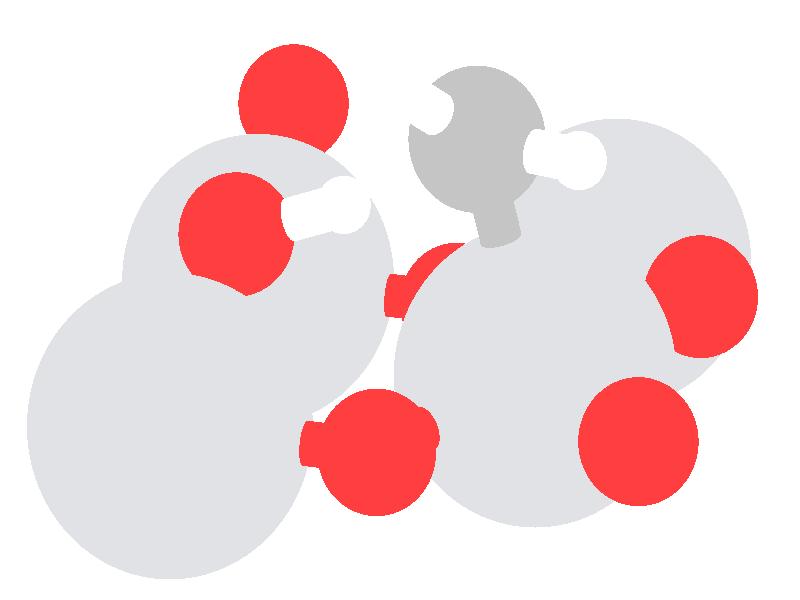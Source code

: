 #include "colors.inc"
#include "finish.inc"

global_settings {assumed_gamma 1 max_trace_level 6}
background {color White}
camera {perspective
  right -7.45*x up 5.21*y
  direction 50.00*z
  location <0,0,50.00> look_at <0,0,0>}
light_source {<  2.00,   3.00,  40.00> color White
  area_light <0.70, 0, 0>, <0, 0.70, 0>, 3, 3
  adaptive 1 jitter}

#declare simple = finish {phong 0.7}
#declare pale = finish {ambient .5 diffuse .85 roughness .001 specular 0.200 }
#declare intermediate = finish {ambient 0.3 diffuse 0.6 specular 0.10 roughness 0.04 }
#declare vmd = finish {ambient .0 diffuse .65 phong 0.1 phong_size 40. specular 0.500 }
#declare jmol = finish {ambient .2 diffuse .6 specular 1 roughness .001 metallic}
#declare ase2 = finish {ambient 0.05 brilliance 3 diffuse 0.6 metallic specular 0.70 roughness 0.04 reflection 0.15}
#declare ase3 = finish {ambient .15 brilliance 2 diffuse .6 metallic specular 1. roughness .001 reflection .0}
#declare glass = finish {ambient .05 diffuse .3 specular 1. roughness .001}
#declare glass2 = finish {ambient .0 diffuse .3 specular 1. reflection .25 roughness .001}
#declare Rcell = 0.100;
#declare Rbond = 0.200;

#macro atom(LOC, R, COL, TRANS, FIN)
  sphere{LOC, R texture{pigment{color COL transmit TRANS} finish{FIN}}}
#end
#macro constrain(LOC, R, COL, TRANS FIN)
union{torus{R, Rcell rotate 45*z texture{pigment{color COL transmit TRANS} finish{FIN}}}
      torus{R, Rcell rotate -45*z texture{pigment{color COL transmit TRANS} finish{FIN}}}
      translate LOC}
#end

atom(< -0.54,   0.85,  -1.45>, 0.26, rgb <1.00, 1.00, 1.00>, 0.0, ase3) // #0 
atom(<  1.68,   1.22,  -0.37>, 0.26, rgb <1.00, 1.00, 1.00>, 0.0, ase3) // #1 
atom(<  0.91,   2.22,  -1.63>, 0.26, rgb <1.00, 1.00, 1.00>, 0.0, ase3) // #2 
atom(<  0.05,   1.79,  -0.11>, 0.26, rgb <1.00, 1.00, 1.00>, 0.0, ase3) // #3 
atom(<  0.73,   1.42,  -0.90>, 0.65, rgb <0.56, 0.56, 0.56>, 0.0, ase3) // #4 
atom(<  0.56,  -0.03,  -3.36>, 0.56, rgb <1.00, 0.05, 0.05>, 0.0, ase3) // #5 
atom(< -0.22,  -1.34,  -0.63>, 0.56, rgb <1.00, 0.05, 0.05>, 0.0, ase3) // #6 
atom(<  2.94,   0.03,  -2.51>, 0.56, rgb <1.00, 0.05, 0.05>, 0.0, ase3) // #7 
atom(<  2.22,  -1.23,   0.00>, 0.56, rgb <1.00, 0.05, 0.05>, 0.0, ase3) // #8 
atom(< -1.08,   1.86,  -4.50>, 0.56, rgb <1.00, 0.05, 0.05>, 0.0, ase3) // #9 
atom(< -1.58,   0.59,  -1.87>, 0.56, rgb <1.00, 0.05, 0.05>, 0.0, ase3) // #10 
atom(<  2.19,   0.35,  -4.31>, 1.36, rgb <0.75, 0.76, 0.78>, 0.0, ase3) // #11 
atom(<  1.30,  -0.68,  -1.66>, 1.36, rgb <0.75, 0.76, 0.78>, 0.0, ase3) // #12 
atom(< -2.19,  -1.12,  -1.14>, 1.36, rgb <0.75, 0.76, 0.78>, 0.0, ase3) // #13 
atom(< -1.42,   0.19,  -3.78>, 1.36, rgb <0.75, 0.76, 0.78>, 0.0, ase3) // #14 
cylinder {<  0.73,   1.42,  -0.90>, <  1.20,   1.32,  -0.63>, Rbond texture{pigment {color rgb <0.56, 0.56, 0.56> transmit 0.0} finish{ase3}}}
cylinder {<  1.68,   1.22,  -0.37>, <  1.20,   1.32,  -0.63>, Rbond texture{pigment {color rgb <1.00, 1.00, 1.00> transmit 0.0} finish{ase3}}}
cylinder {<  0.73,   1.42,  -0.90>, <  0.82,   1.82,  -1.27>, Rbond texture{pigment {color rgb <0.56, 0.56, 0.56> transmit 0.0} finish{ase3}}}
cylinder {<  0.91,   2.22,  -1.63>, <  0.82,   1.82,  -1.27>, Rbond texture{pigment {color rgb <1.00, 1.00, 1.00> transmit 0.0} finish{ase3}}}
cylinder {<  0.73,   1.42,  -0.90>, <  0.39,   1.61,  -0.51>, Rbond texture{pigment {color rgb <0.56, 0.56, 0.56> transmit 0.0} finish{ase3}}}
cylinder {<  0.05,   1.79,  -0.11>, <  0.39,   1.61,  -0.51>, Rbond texture{pigment {color rgb <1.00, 1.00, 1.00> transmit 0.0} finish{ase3}}}
cylinder {< -1.58,   0.59,  -1.87>, < -1.06,   0.72,  -1.66>, Rbond texture{pigment {color rgb <1.00, 0.05, 0.05> transmit 0.0} finish{ase3}}}
cylinder {< -0.54,   0.85,  -1.45>, < -1.06,   0.72,  -1.66>, Rbond texture{pigment {color rgb <1.00, 1.00, 1.00> transmit 0.0} finish{ase3}}}
cylinder {<  2.19,   0.35,  -4.31>, <  1.37,   0.16,  -3.83>, Rbond texture{pigment {color rgb <0.75, 0.76, 0.78> transmit 0.0} finish{ase3}}}
cylinder {<  0.56,  -0.03,  -3.36>, <  1.37,   0.16,  -3.83>, Rbond texture{pigment {color rgb <1.00, 0.05, 0.05> transmit 0.0} finish{ase3}}}
cylinder {<  2.19,   0.35,  -4.31>, <  2.56,   0.19,  -3.41>, Rbond texture{pigment {color rgb <0.75, 0.76, 0.78> transmit 0.0} finish{ase3}}}
cylinder {<  2.94,   0.03,  -2.51>, <  2.56,   0.19,  -3.41>, Rbond texture{pigment {color rgb <1.00, 0.05, 0.05> transmit 0.0} finish{ase3}}}
cylinder {<  1.30,  -0.68,  -1.66>, <  1.01,   0.37,  -1.28>, Rbond texture{pigment {color rgb <0.75, 0.76, 0.78> transmit 0.0} finish{ase3}}}
cylinder {<  0.73,   1.42,  -0.90>, <  1.01,   0.37,  -1.28>, Rbond texture{pigment {color rgb <0.56, 0.56, 0.56> transmit 0.0} finish{ase3}}}
cylinder {<  1.30,  -0.68,  -1.66>, <  0.93,  -0.35,  -2.51>, Rbond texture{pigment {color rgb <0.75, 0.76, 0.78> transmit 0.0} finish{ase3}}}
cylinder {<  0.56,  -0.03,  -3.36>, <  0.93,  -0.35,  -2.51>, Rbond texture{pigment {color rgb <1.00, 0.05, 0.05> transmit 0.0} finish{ase3}}}
cylinder {<  1.30,  -0.68,  -1.66>, <  0.54,  -1.01,  -1.15>, Rbond texture{pigment {color rgb <0.75, 0.76, 0.78> transmit 0.0} finish{ase3}}}
cylinder {< -0.22,  -1.34,  -0.63>, <  0.54,  -1.01,  -1.15>, Rbond texture{pigment {color rgb <1.00, 0.05, 0.05> transmit 0.0} finish{ase3}}}
cylinder {<  1.30,  -0.68,  -1.66>, <  2.12,  -0.32,  -2.09>, Rbond texture{pigment {color rgb <0.75, 0.76, 0.78> transmit 0.0} finish{ase3}}}
cylinder {<  2.94,   0.03,  -2.51>, <  2.12,  -0.32,  -2.09>, Rbond texture{pigment {color rgb <1.00, 0.05, 0.05> transmit 0.0} finish{ase3}}}
cylinder {<  1.30,  -0.68,  -1.66>, <  1.76,  -0.96,  -0.83>, Rbond texture{pigment {color rgb <0.75, 0.76, 0.78> transmit 0.0} finish{ase3}}}
cylinder {<  2.22,  -1.23,   0.00>, <  1.76,  -0.96,  -0.83>, Rbond texture{pigment {color rgb <1.00, 0.05, 0.05> transmit 0.0} finish{ase3}}}
cylinder {< -2.19,  -1.12,  -1.14>, < -1.20,  -1.23,  -0.88>, Rbond texture{pigment {color rgb <0.75, 0.76, 0.78> transmit 0.0} finish{ase3}}}
cylinder {< -0.22,  -1.34,  -0.63>, < -1.20,  -1.23,  -0.88>, Rbond texture{pigment {color rgb <1.00, 0.05, 0.05> transmit 0.0} finish{ase3}}}
cylinder {< -2.19,  -1.12,  -1.14>, < -1.88,  -0.27,  -1.51>, Rbond texture{pigment {color rgb <0.75, 0.76, 0.78> transmit 0.0} finish{ase3}}}
cylinder {< -1.58,   0.59,  -1.87>, < -1.88,  -0.27,  -1.51>, Rbond texture{pigment {color rgb <1.00, 0.05, 0.05> transmit 0.0} finish{ase3}}}
cylinder {< -1.42,   0.19,  -3.78>, < -0.43,   0.08,  -3.57>, Rbond texture{pigment {color rgb <0.75, 0.76, 0.78> transmit 0.0} finish{ase3}}}
cylinder {<  0.56,  -0.03,  -3.36>, < -0.43,   0.08,  -3.57>, Rbond texture{pigment {color rgb <1.00, 0.05, 0.05> transmit 0.0} finish{ase3}}}
cylinder {< -1.42,   0.19,  -3.78>, < -1.25,   1.03,  -4.14>, Rbond texture{pigment {color rgb <0.75, 0.76, 0.78> transmit 0.0} finish{ase3}}}
cylinder {< -1.08,   1.86,  -4.50>, < -1.25,   1.03,  -4.14>, Rbond texture{pigment {color rgb <1.00, 0.05, 0.05> transmit 0.0} finish{ase3}}}
cylinder {< -1.42,   0.19,  -3.78>, < -1.50,   0.39,  -2.83>, Rbond texture{pigment {color rgb <0.75, 0.76, 0.78> transmit 0.0} finish{ase3}}}
cylinder {< -1.58,   0.59,  -1.87>, < -1.50,   0.39,  -2.83>, Rbond texture{pigment {color rgb <1.00, 0.05, 0.05> transmit 0.0} finish{ase3}}}
